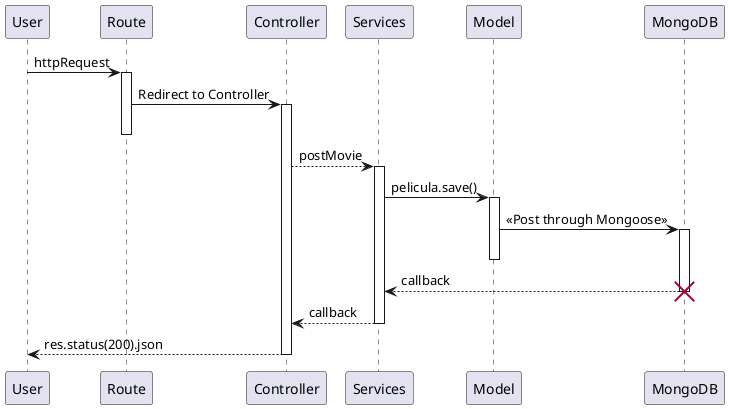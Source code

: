 @startuml
participant User

User -> Route: httpRequest
activate Route

Route -> Controller: Redirect to Controller
activate Controller
deactivate Route

Controller --> Services:postMovie
activate Services

Services -> Model: pelicula.save()
activate Model

Model -> MongoDB: <<Post through Mongoose>>
activate MongoDB
deactivate Model

MongoDB --> Services: callback
destroy MongoDB

Services --> Controller: callback
deactivate Services

Controller --> User: res.status(200).json
deactivate Controller

@enduml